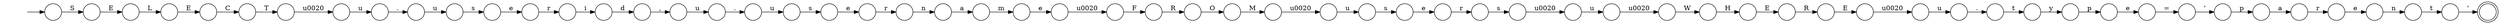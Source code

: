 digraph Automaton {
  rankdir = LR;
  0 [shape=circle,label=""];
  0 -> 28 [label="\u0020"]
  1 [shape=circle,label=""];
  1 -> 59 [label="e"]
  2 [shape=circle,label=""];
  2 -> 47 [label="y"]
  3 [shape=circle,label=""];
  3 -> 39 [label="T"]
  4 [shape=circle,label=""];
  4 -> 45 [label="R"]
  5 [shape=circle,label=""];
  5 -> 0 [label="e"]
  6 [shape=circle,label=""];
  6 -> 14 [label="'"]
  7 [shape=circle,label=""];
  7 -> 38 [label="."]
  8 [shape=circle,label=""];
  8 -> 10 [label="H"]
  9 [shape=circle,label=""];
  9 -> 17 [label="E"]
  10 [shape=circle,label=""];
  10 -> 4 [label="E"]
  11 [shape=circle,label=""];
  11 -> 1 [label="s"]
  12 [shape=circle,label=""];
  12 -> 57 [label="\u0020"]
  13 [shape=circle,label=""];
  13 -> 8 [label="W"]
  14 [shape=doublecircle,label=""];
  15 [shape=circle,label=""];
  15 -> 56 [label="r"]
  16 [shape=circle,label=""];
  16 -> 5 [label="m"]
  17 [shape=circle,label=""];
  17 -> 53 [label="L"]
  18 [shape=circle,label=""];
  18 -> 25 [label="O"]
  19 [shape=circle,label=""];
  19 -> 36 [label="'"]
  20 [shape=circle,label=""];
  20 -> 3 [label="C"]
  21 [shape=circle,label=""];
  21 -> 40 [label="u"]
  22 [shape=circle,label=""];
  22 -> 43 [label="\u0020"]
  23 [shape=circle,label=""];
  23 -> 13 [label="\u0020"]
  24 [shape=circle,label=""];
  24 -> 18 [label="R"]
  25 [shape=circle,label=""];
  25 -> 12 [label="M"]
  26 [shape=circle,label=""];
  26 -> 60 [label="r"]
  27 [shape=circle,label=""];
  27 -> 26 [label="a"]
  28 [shape=circle,label=""];
  28 -> 24 [label="F"]
  29 [shape=circle,label=""];
  29 -> 49 [label="n"]
  30 [shape=circle,label=""];
  30 -> 19 [label="="]
  31 [shape=circle,label=""];
  31 -> 16 [label="a"]
  32 [shape=circle,label=""];
  32 -> 44 [label="s"]
  33 [shape=circle,label=""];
  initial [shape=plaintext,label=""];
  initial -> 33
  33 -> 9 [label="S"]
  34 [shape=circle,label=""];
  34 -> 52 [label="r"]
  35 [shape=circle,label=""];
  35 -> 34 [label="e"]
  36 [shape=circle,label=""];
  36 -> 27 [label="p"]
  37 [shape=circle,label=""];
  37 -> 55 [label="u"]
  38 [shape=circle,label=""];
  38 -> 2 [label="t"]
  39 [shape=circle,label=""];
  39 -> 46 [label="\u0020"]
  40 [shape=circle,label=""];
  40 -> 50 [label="s"]
  41 [shape=circle,label=""];
  41 -> 37 [label=","]
  42 [shape=circle,label=""];
  42 -> 30 [label="e"]
  43 [shape=circle,label=""];
  43 -> 7 [label="u"]
  44 [shape=circle,label=""];
  44 -> 54 [label="\u0020"]
  45 [shape=circle,label=""];
  45 -> 22 [label="E"]
  46 [shape=circle,label=""];
  46 -> 58 [label="u"]
  47 [shape=circle,label=""];
  47 -> 42 [label="p"]
  48 [shape=circle,label=""];
  48 -> 51 [label="u"]
  49 [shape=circle,label=""];
  49 -> 6 [label="t"]
  50 [shape=circle,label=""];
  50 -> 15 [label="e"]
  51 [shape=circle,label=""];
  51 -> 35 [label="s"]
  52 [shape=circle,label=""];
  52 -> 61 [label="i"]
  53 [shape=circle,label=""];
  53 -> 20 [label="E"]
  54 [shape=circle,label=""];
  54 -> 23 [label="u"]
  55 [shape=circle,label=""];
  55 -> 21 [label="."]
  56 [shape=circle,label=""];
  56 -> 31 [label="n"]
  57 [shape=circle,label=""];
  57 -> 11 [label="u"]
  58 [shape=circle,label=""];
  58 -> 48 [label="."]
  59 [shape=circle,label=""];
  59 -> 32 [label="r"]
  60 [shape=circle,label=""];
  60 -> 29 [label="e"]
  61 [shape=circle,label=""];
  61 -> 41 [label="d"]
}
